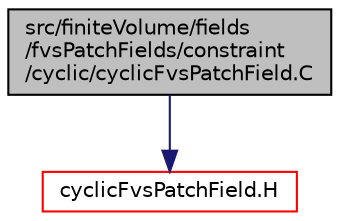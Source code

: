 digraph "src/finiteVolume/fields/fvsPatchFields/constraint/cyclic/cyclicFvsPatchField.C"
{
  bgcolor="transparent";
  edge [fontname="Helvetica",fontsize="10",labelfontname="Helvetica",labelfontsize="10"];
  node [fontname="Helvetica",fontsize="10",shape=record];
  Node1 [label="src/finiteVolume/fields\l/fvsPatchFields/constraint\l/cyclic/cyclicFvsPatchField.C",height=0.2,width=0.4,color="black", fillcolor="grey75", style="filled", fontcolor="black"];
  Node1 -> Node2 [color="midnightblue",fontsize="10",style="solid",fontname="Helvetica"];
  Node2 [label="cyclicFvsPatchField.H",height=0.2,width=0.4,color="red",URL="$a05697.html"];
}

